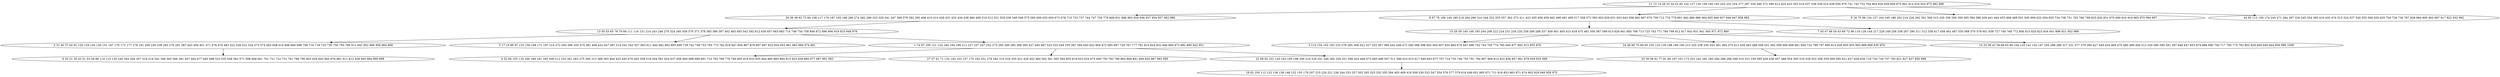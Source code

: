digraph true_tree {
	"0" -> "1"
	"1" -> "2"
	"0" -> "3"
	"2" -> "4"
	"0" -> "5"
	"3" -> "6"
	"0" -> "7"
	"2" -> "8"
	"2" -> "9"
	"9" -> "10"
	"3" -> "11"
	"6" -> "12"
	"9" -> "13"
	"9" -> "14"
	"6" -> "15"
	"14" -> "16"
	"6" -> "17"
	"15" -> "18"
	"4" -> "19"
	"0" [label="11 12 14 28 33 34 52 85 102 127 130 158 160 193 203 232 254 277 287 339 346 372 399 412 420 423 503 519 537 538 539 614 639 659 676 741 745 752 764 804 826 858 859 875 901 914 916 924 973 982 996"];
	"1" [label="26 36 49 62 73 84 108 117 176 187 192 196 266 274 282 289 325 329 341 347 369 376 382 392 406 410 414 429 431 433 434 438 484 496 510 512 521 529 536 546 549 575 585 600 632 650 673 678 715 733 737 744 747 759 778 808 831 888 893 926 936 937 954 957 962 986"];
	"2" [label="13 50 55 65 76 79 88 111 118 131 210 243 248 270 324 340 358 370 371 378 383 386 397 402 465 493 542 592 612 630 657 663 683 714 748 754 758 848 872 898 906 919 925 948 978"];
	"3" [label="8 67 78 106 149 180 218 264 296 310 344 352 353 357 362 373 411 422 455 456 459 462 490 491 495 517 558 572 593 603 629 631 633 642 658 662 667 670 709 712 770 779 801 862 880 886 904 905 908 927 946 947 958 985"];
	"4" [label="2 31 40 57 64 91 126 129 143 150 151 167 170 172 177 178 191 206 230 239 265 276 291 387 443 450 451 471 478 479 483 522 526 531 534 573 574 583 608 618 666 669 698 708 716 718 725 730 756 795 796 811 842 852 866 956 964 968"];
	"5" [label="9 16 75 99 134 137 164 165 186 202 216 226 262 301 309 315 320 336 356 359 365 384 396 426 441 444 453 466 468 501 545 609 622 654 655 734 738 751 763 766 798 825 830 851 870 900 910 918 965 970 994 997"];
	"6" [label="15 29 39 140 146 185 204 208 222 224 231 234 235 259 269 288 337 400 401 405 415 418 475 481 500 567 589 613 626 641 693 706 713 723 743 771 784 799 812 817 843 931 941 945 971 972 980"];
	"7" [label="44 93 113 159 174 245 271 294 297 326 345 354 360 416 435 474 515 524 527 540 555 566 620 625 704 726 736 787 838 884 895 903 907 917 922 932 992"];
	"8" [label="5 17 19 86 97 133 156 168 171 197 214 272 293 306 350 374 381 408 432 447 497 514 541 543 557 563 611 644 682 692 695 699 739 742 749 753 765 773 782 819 847 854 867 878 887 897 933 934 953 961 963 966 974 981"];
	"9" [label="1 74 87 109 121 124 184 194 199 211 227 237 247 252 273 295 349 380 388 395 437 440 487 525 533 544 553 587 594 643 652 664 672 685 697 728 767 777 781 810 824 832 846 869 873 882 890 942 951"];
	"10" [label="4 32 94 103 119 166 169 181 205 209 212 223 261 263 275 300 313 368 393 404 425 445 476 492 508 518 564 581 624 637 656 684 688 689 691 710 762 769 776 780 805 816 833 835 844 860 885 894 915 923 939 960 977 987 991 993"];
	"11" [label="7 45 47 48 54 63 69 72 96 116 128 144 217 228 249 256 258 267 290 311 312 338 417 458 461 467 550 568 570 578 601 638 727 740 768 772 806 815 820 823 834 841 896 921 952 988"];
	"12" [label="3 114 154 162 183 233 278 285 308 322 327 333 367 389 442 446 472 560 588 596 602 604 607 635 660 674 687 696 702 703 705 774 785 840 877 892 913 955 976"];
	"13" [label="27 37 41 71 132 145 153 157 175 182 251 279 292 314 334 335 421 428 452 460 502 561 565 584 605 619 623 634 675 680 750 783 786 864 868 891 909 920 967 983 995"];
	"14" [label="22 66 82 101 120 163 190 198 200 219 229 241 246 260 328 351 398 424 448 473 485 498 507 511 586 610 615 617 640 645 677 707 724 735 746 755 791 794 807 809 814 822 836 857 861 879 928 935 969"];
	"15" [label="24 46 60 70 80 95 105 123 139 188 189 195 213 225 238 250 343 361 364 375 413 439 463 488 506 551 582 599 606 668 681 694 732 789 797 800 813 839 850 855 883 889 899 930 979"];
	"16" [label="18 92 100 112 122 136 138 148 152 155 179 207 215 220 221 236 244 253 257 302 305 323 332 355 394 403 409 419 509 530 532 547 554 576 577 579 616 649 651 665 671 711 818 853 863 871 874 902 929 949 950 975"];
	"17" [label="10 23 38 42 58 68 83 89 104 125 141 142 147 255 268 280 317 331 377 379 390 427 449 454 469 470 480 489 494 513 520 580 590 591 597 646 647 653 679 686 690 700 717 760 775 792 802 828 849 940 944 959 989 1000"];
	"18" [label="25 30 56 61 77 81 90 107 161 173 201 242 281 283 284 286 298 299 316 321 330 385 430 436 457 486 504 505 516 528 552 556 559 569 595 621 627 628 636 719 720 729 757 793 821 827 837 856 999"];
	"19" [label="6 20 21 35 43 51 53 59 98 110 115 135 240 303 304 307 318 319 342 348 363 366 391 407 464 477 482 499 523 535 548 562 571 598 648 661 701 721 722 731 761 788 790 803 829 845 865 876 881 911 912 938 943 984 990 998"];
}
